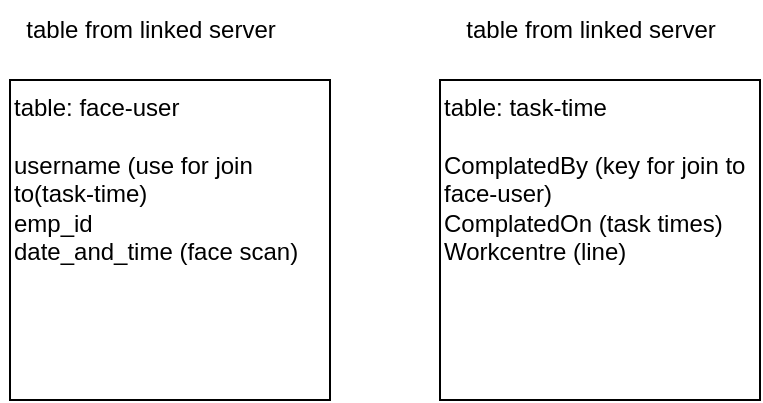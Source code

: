<mxfile version="26.1.0">
  <diagram name="Page-1" id="OFQLj2v8v8UZUONTh2AO">
    <mxGraphModel dx="794" dy="412" grid="1" gridSize="10" guides="1" tooltips="1" connect="1" arrows="1" fold="1" page="1" pageScale="1" pageWidth="827" pageHeight="1169" math="0" shadow="0">
      <root>
        <mxCell id="0" />
        <mxCell id="1" parent="0" />
        <mxCell id="EFj9_kPtd9XkNFgS6SFH-1" value="table: face-user&lt;div&gt;&lt;br&gt;&lt;/div&gt;&lt;div&gt;username (use for join to(task-time)&lt;/div&gt;&lt;div&gt;emp_id&lt;/div&gt;&lt;div&gt;date_and_time (face scan)&lt;/div&gt;" style="whiteSpace=wrap;html=1;aspect=fixed;align=left;verticalAlign=top;" parent="1" vertex="1">
          <mxGeometry x="140" y="110" width="160" height="160" as="geometry" />
        </mxCell>
        <mxCell id="EFj9_kPtd9XkNFgS6SFH-2" value="table: task-time&lt;div&gt;&lt;br&gt;&lt;/div&gt;&lt;div&gt;ComplatedBy (key for join to face-user)&lt;/div&gt;&lt;div&gt;ComplatedOn (task times)&lt;/div&gt;&lt;div&gt;Workcentre (line)&lt;/div&gt;" style="whiteSpace=wrap;html=1;aspect=fixed;align=left;verticalAlign=top;" parent="1" vertex="1">
          <mxGeometry x="355" y="110" width="160" height="160" as="geometry" />
        </mxCell>
        <mxCell id="EFj9_kPtd9XkNFgS6SFH-3" value="table from linked server" style="text;html=1;align=center;verticalAlign=middle;resizable=0;points=[];autosize=1;strokeColor=none;fillColor=none;" parent="1" vertex="1">
          <mxGeometry x="135" y="70" width="150" height="30" as="geometry" />
        </mxCell>
        <mxCell id="EFj9_kPtd9XkNFgS6SFH-4" value="table from linked server" style="text;html=1;align=center;verticalAlign=middle;resizable=0;points=[];autosize=1;strokeColor=none;fillColor=none;" parent="1" vertex="1">
          <mxGeometry x="355" y="70" width="150" height="30" as="geometry" />
        </mxCell>
      </root>
    </mxGraphModel>
  </diagram>
</mxfile>
